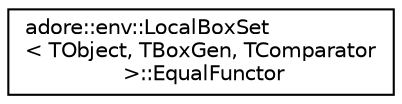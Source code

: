 digraph "Graphical Class Hierarchy"
{
 // LATEX_PDF_SIZE
  edge [fontname="Helvetica",fontsize="10",labelfontname="Helvetica",labelfontsize="10"];
  node [fontname="Helvetica",fontsize="10",shape=record];
  rankdir="LR";
  Node0 [label="adore::env::LocalBoxSet\l\< TObject, TBoxGen, TComparator\l \>::EqualFunctor",height=0.2,width=0.4,color="black", fillcolor="white", style="filled",URL="$structadore_1_1env_1_1LocalBoxSet_1_1EqualFunctor.html",tooltip=" "];
}
